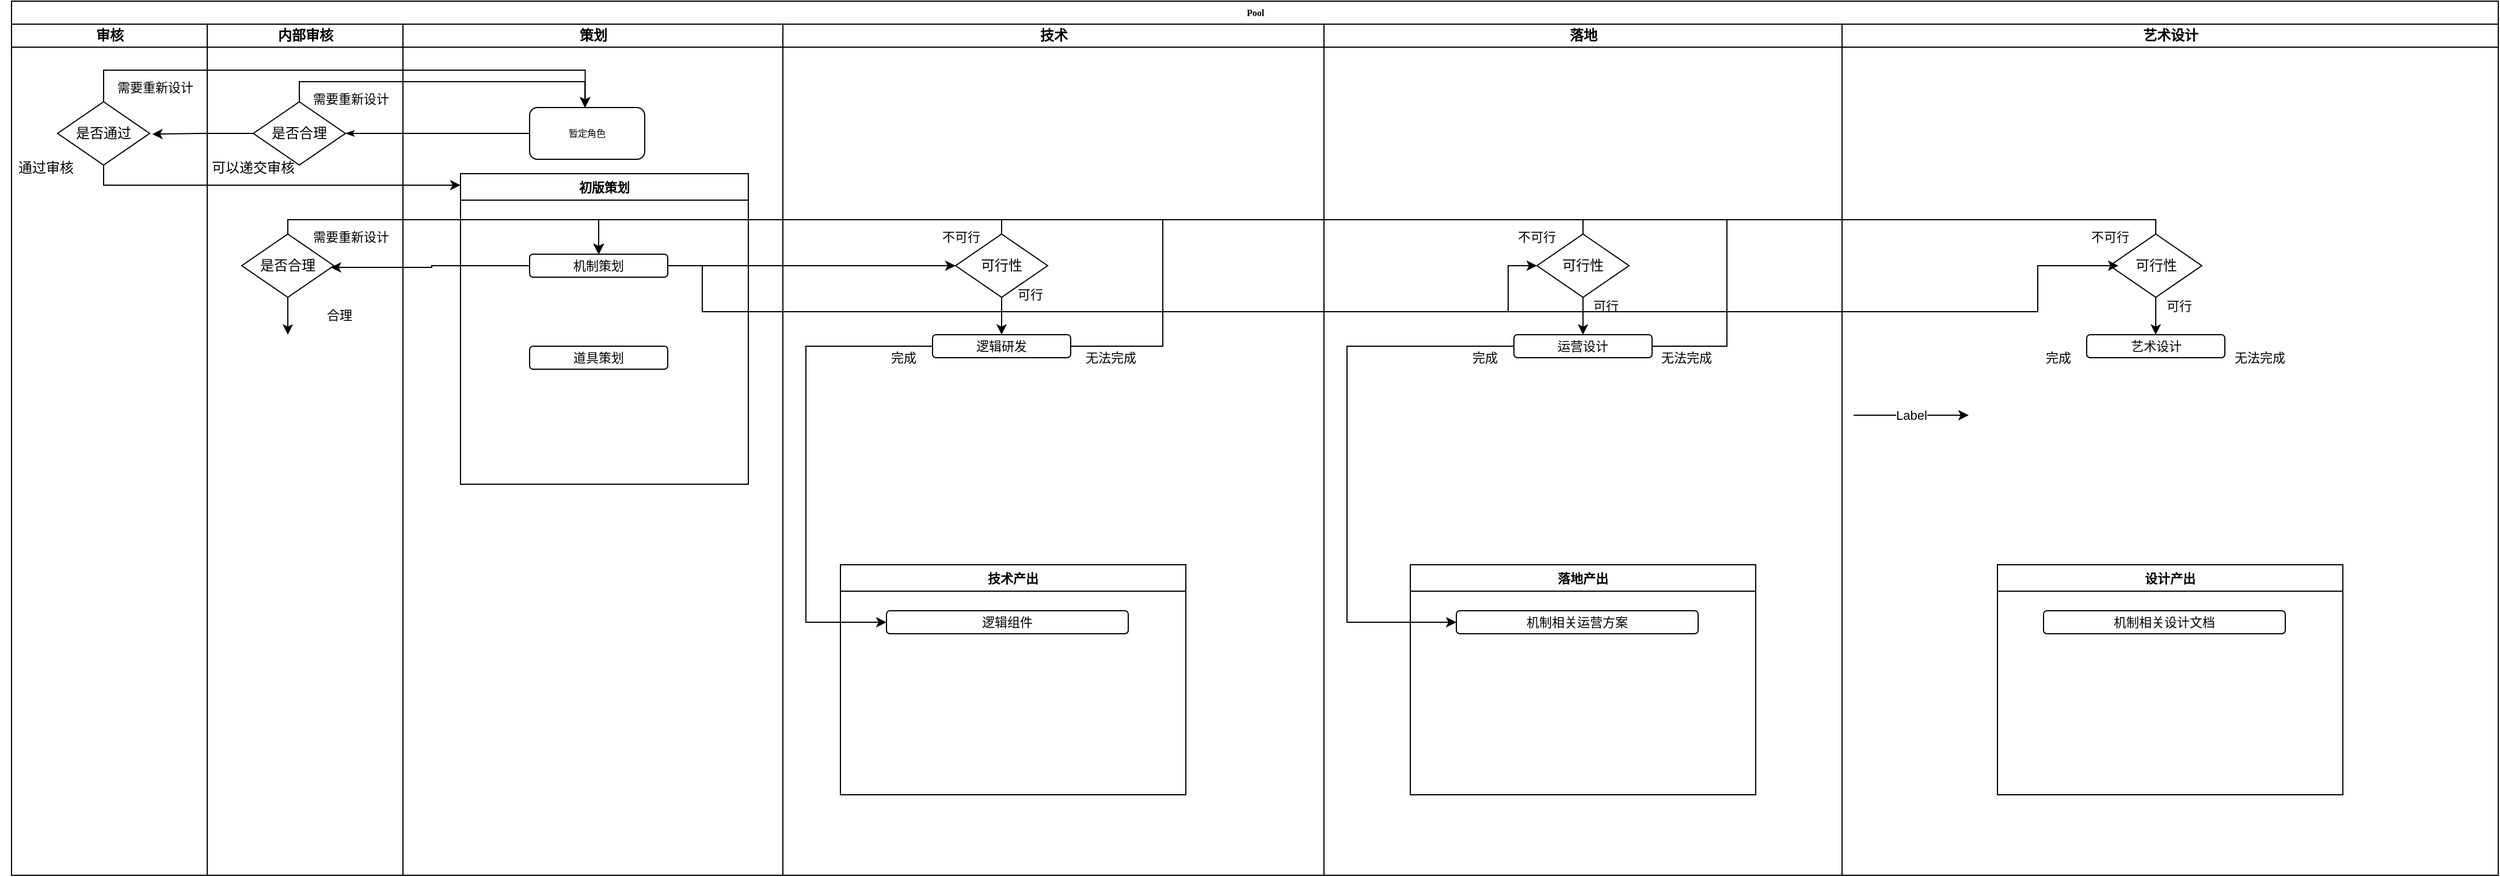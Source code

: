 <mxfile version="15.7.3" type="github"><diagram name="Page-1" id="74e2e168-ea6b-b213-b513-2b3c1d86103e"><mxGraphModel dx="1221" dy="706" grid="1" gridSize="10" guides="1" tooltips="1" connect="1" arrows="1" fold="1" page="1" pageScale="1" pageWidth="1100" pageHeight="850" background="none" math="0" shadow="0"><root><mxCell id="0"/><mxCell id="1" parent="0"/><mxCell id="77e6c97f196da883-1" value="Pool" style="swimlane;html=1;childLayout=stackLayout;startSize=20;rounded=0;shadow=0;labelBackgroundColor=none;strokeWidth=1;fontFamily=Verdana;fontSize=8;align=center;" parent="1" vertex="1"><mxGeometry x="70" y="40" width="2160" height="760" as="geometry"/></mxCell><mxCell id="77e6c97f196da883-26" style="edgeStyle=orthogonalEdgeStyle;rounded=1;html=1;labelBackgroundColor=none;startArrow=none;startFill=0;startSize=5;endArrow=classicThin;endFill=1;endSize=5;jettySize=auto;orthogonalLoop=1;strokeWidth=1;fontFamily=Verdana;fontSize=8" parent="77e6c97f196da883-1" source="77e6c97f196da883-8" target="6iCR6SdlAm49ne0eKqpE-2" edge="1"><mxGeometry relative="1" as="geometry"><mxPoint x="290" y="115" as="targetPoint"/></mxGeometry></mxCell><mxCell id="77e6c97f196da883-2" value="审核" style="swimlane;html=1;startSize=20;" parent="77e6c97f196da883-1" vertex="1"><mxGeometry y="20" width="170" height="740" as="geometry"/></mxCell><mxCell id="6iCR6SdlAm49ne0eKqpE-6" value="是否通过" style="rhombus;whiteSpace=wrap;html=1;" vertex="1" parent="77e6c97f196da883-2"><mxGeometry x="40" y="67.5" width="80" height="55" as="geometry"/></mxCell><mxCell id="6iCR6SdlAm49ne0eKqpE-11" value="&lt;font style=&quot;font-size: 11px&quot;&gt;需要重新设计&lt;/font&gt;" style="text;html=1;strokeColor=none;fillColor=none;align=center;verticalAlign=middle;whiteSpace=wrap;rounded=0;fontSize=8;" vertex="1" parent="77e6c97f196da883-2"><mxGeometry x="80" y="40" width="90" height="30" as="geometry"/></mxCell><mxCell id="6iCR6SdlAm49ne0eKqpE-12" value="通过审核" style="text;html=1;strokeColor=none;fillColor=none;align=center;verticalAlign=middle;whiteSpace=wrap;rounded=0;" vertex="1" parent="77e6c97f196da883-2"><mxGeometry x="-10" y="110" width="80" height="30" as="geometry"/></mxCell><mxCell id="77e6c97f196da883-3" value="内部审核" style="swimlane;html=1;startSize=20;" parent="77e6c97f196da883-1" vertex="1"><mxGeometry x="170" y="20" width="170" height="740" as="geometry"/></mxCell><mxCell id="6iCR6SdlAm49ne0eKqpE-2" value="是否合理" style="rhombus;whiteSpace=wrap;html=1;" vertex="1" parent="77e6c97f196da883-3"><mxGeometry x="40" y="67.5" width="80" height="55" as="geometry"/></mxCell><mxCell id="6iCR6SdlAm49ne0eKqpE-4" value="&lt;font style=&quot;font-size: 11px&quot;&gt;需要重新设计&lt;/font&gt;" style="text;html=1;strokeColor=none;fillColor=none;align=center;verticalAlign=middle;whiteSpace=wrap;rounded=0;fontSize=8;" vertex="1" parent="77e6c97f196da883-3"><mxGeometry x="80" y="50" width="90" height="30" as="geometry"/></mxCell><mxCell id="6iCR6SdlAm49ne0eKqpE-5" value="可以递交审核" style="text;html=1;strokeColor=none;fillColor=none;align=center;verticalAlign=middle;whiteSpace=wrap;rounded=0;" vertex="1" parent="77e6c97f196da883-3"><mxGeometry y="110" width="80" height="30" as="geometry"/></mxCell><mxCell id="6iCR6SdlAm49ne0eKqpE-21" value="是否合理" style="rhombus;whiteSpace=wrap;html=1;" vertex="1" parent="77e6c97f196da883-3"><mxGeometry x="30" y="182.5" width="80" height="55" as="geometry"/></mxCell><mxCell id="6iCR6SdlAm49ne0eKqpE-27" value="&lt;font style=&quot;font-size: 11px&quot;&gt;需要重新设计&lt;/font&gt;" style="text;html=1;strokeColor=none;fillColor=none;align=center;verticalAlign=middle;whiteSpace=wrap;rounded=0;fontSize=8;" vertex="1" parent="77e6c97f196da883-3"><mxGeometry x="80" y="170" width="90" height="30" as="geometry"/></mxCell><mxCell id="6iCR6SdlAm49ne0eKqpE-35" value="&lt;font style=&quot;font-size: 11px&quot;&gt;合理&lt;/font&gt;" style="text;html=1;strokeColor=none;fillColor=none;align=center;verticalAlign=middle;whiteSpace=wrap;rounded=0;fontSize=8;" vertex="1" parent="77e6c97f196da883-3"><mxGeometry x="70" y="237.5" width="90" height="30" as="geometry"/></mxCell><mxCell id="77e6c97f196da883-4" value="策划" style="swimlane;html=1;startSize=20;" parent="77e6c97f196da883-1" vertex="1"><mxGeometry x="340" y="20" width="330" height="740" as="geometry"/></mxCell><mxCell id="77e6c97f196da883-8" value="暂定角色" style="rounded=1;whiteSpace=wrap;html=1;shadow=0;labelBackgroundColor=none;strokeWidth=1;fontFamily=Verdana;fontSize=8;align=center;" parent="77e6c97f196da883-4" vertex="1"><mxGeometry x="110" y="72.5" width="100" height="45" as="geometry"/></mxCell><mxCell id="6iCR6SdlAm49ne0eKqpE-15" value="初版策划" style="swimlane;fontSize=11;" vertex="1" parent="77e6c97f196da883-4"><mxGeometry x="50" y="130" width="250" height="270" as="geometry"/></mxCell><mxCell id="6iCR6SdlAm49ne0eKqpE-18" value="机制策划" style="rounded=1;whiteSpace=wrap;html=1;fontSize=11;" vertex="1" parent="6iCR6SdlAm49ne0eKqpE-15"><mxGeometry x="60" y="70" width="120" height="20" as="geometry"/></mxCell><mxCell id="6iCR6SdlAm49ne0eKqpE-19" value="道具策划" style="rounded=1;whiteSpace=wrap;html=1;fontSize=11;" vertex="1" parent="6iCR6SdlAm49ne0eKqpE-15"><mxGeometry x="60" y="150" width="120" height="20" as="geometry"/></mxCell><mxCell id="77e6c97f196da883-5" value="技术" style="swimlane;html=1;startSize=20;" parent="77e6c97f196da883-1" vertex="1"><mxGeometry x="670" y="20" width="470" height="740" as="geometry"/></mxCell><mxCell id="6iCR6SdlAm49ne0eKqpE-40" value="可行性" style="rhombus;whiteSpace=wrap;html=1;" vertex="1" parent="77e6c97f196da883-5"><mxGeometry x="150" y="182.5" width="80" height="55" as="geometry"/></mxCell><mxCell id="6iCR6SdlAm49ne0eKqpE-42" value="&lt;font style=&quot;font-size: 11px&quot;&gt;不可行&lt;/font&gt;" style="text;html=1;strokeColor=none;fillColor=none;align=center;verticalAlign=middle;whiteSpace=wrap;rounded=0;fontSize=8;" vertex="1" parent="77e6c97f196da883-5"><mxGeometry x="110" y="170" width="90" height="30" as="geometry"/></mxCell><mxCell id="6iCR6SdlAm49ne0eKqpE-44" value="逻辑研发" style="rounded=1;whiteSpace=wrap;html=1;fontSize=11;" vertex="1" parent="77e6c97f196da883-5"><mxGeometry x="130" y="270" width="120" height="20" as="geometry"/></mxCell><mxCell id="6iCR6SdlAm49ne0eKqpE-43" style="edgeStyle=orthogonalEdgeStyle;rounded=0;orthogonalLoop=1;jettySize=auto;html=1;fontSize=11;entryX=0.5;entryY=0;entryDx=0;entryDy=0;" edge="1" parent="77e6c97f196da883-5" source="6iCR6SdlAm49ne0eKqpE-40" target="6iCR6SdlAm49ne0eKqpE-44"><mxGeometry relative="1" as="geometry"><mxPoint x="105" y="260" as="targetPoint"/></mxGeometry></mxCell><mxCell id="6iCR6SdlAm49ne0eKqpE-46" value="&lt;font style=&quot;font-size: 11px&quot;&gt;无法完成&lt;/font&gt;" style="text;html=1;strokeColor=none;fillColor=none;align=center;verticalAlign=middle;whiteSpace=wrap;rounded=0;fontSize=8;" vertex="1" parent="77e6c97f196da883-5"><mxGeometry x="240" y="275" width="90" height="30" as="geometry"/></mxCell><mxCell id="6iCR6SdlAm49ne0eKqpE-49" value="&lt;font style=&quot;font-size: 11px&quot;&gt;完成&lt;/font&gt;" style="text;html=1;strokeColor=none;fillColor=none;align=center;verticalAlign=middle;whiteSpace=wrap;rounded=0;fontSize=8;" vertex="1" parent="77e6c97f196da883-5"><mxGeometry x="80" y="275" width="50" height="30" as="geometry"/></mxCell><mxCell id="6iCR6SdlAm49ne0eKqpE-55" value="技术产出" style="swimlane;fontSize=11;" vertex="1" parent="77e6c97f196da883-5"><mxGeometry x="50" y="470" width="300" height="200" as="geometry"/></mxCell><mxCell id="6iCR6SdlAm49ne0eKqpE-48" value="逻辑组件" style="rounded=1;whiteSpace=wrap;html=1;fontSize=11;" vertex="1" parent="6iCR6SdlAm49ne0eKqpE-55"><mxGeometry x="40" y="40" width="210" height="20" as="geometry"/></mxCell><mxCell id="6iCR6SdlAm49ne0eKqpE-47" style="edgeStyle=orthogonalEdgeStyle;rounded=0;orthogonalLoop=1;jettySize=auto;html=1;fontSize=11;entryX=0;entryY=0.5;entryDx=0;entryDy=0;" edge="1" parent="77e6c97f196da883-5" source="6iCR6SdlAm49ne0eKqpE-44" target="6iCR6SdlAm49ne0eKqpE-48"><mxGeometry relative="1" as="geometry"><mxPoint x="105" y="320" as="targetPoint"/><Array as="points"><mxPoint x="20" y="280"/><mxPoint x="20" y="520"/></Array></mxGeometry></mxCell><mxCell id="6iCR6SdlAm49ne0eKqpE-61" value="&lt;font style=&quot;font-size: 11px&quot;&gt;可行&lt;/font&gt;" style="text;html=1;strokeColor=none;fillColor=none;align=center;verticalAlign=middle;whiteSpace=wrap;rounded=0;fontSize=8;" vertex="1" parent="77e6c97f196da883-5"><mxGeometry x="170" y="220" width="90" height="30" as="geometry"/></mxCell><mxCell id="77e6c97f196da883-6" value="落地" style="swimlane;html=1;startSize=20;" parent="77e6c97f196da883-1" vertex="1"><mxGeometry x="1140" y="20" width="450" height="740" as="geometry"/></mxCell><mxCell id="6iCR6SdlAm49ne0eKqpE-57" value="可行性" style="rhombus;whiteSpace=wrap;html=1;" vertex="1" parent="77e6c97f196da883-6"><mxGeometry x="185" y="182.5" width="80" height="55" as="geometry"/></mxCell><mxCell id="6iCR6SdlAm49ne0eKqpE-59" value="&lt;font style=&quot;font-size: 11px&quot;&gt;不可行&lt;/font&gt;" style="text;html=1;strokeColor=none;fillColor=none;align=center;verticalAlign=middle;whiteSpace=wrap;rounded=0;fontSize=8;" vertex="1" parent="77e6c97f196da883-6"><mxGeometry x="140" y="170" width="90" height="30" as="geometry"/></mxCell><mxCell id="6iCR6SdlAm49ne0eKqpE-62" value="&lt;font style=&quot;font-size: 11px&quot;&gt;可行&lt;/font&gt;" style="text;html=1;strokeColor=none;fillColor=none;align=center;verticalAlign=middle;whiteSpace=wrap;rounded=0;fontSize=8;" vertex="1" parent="77e6c97f196da883-6"><mxGeometry x="200" y="230" width="90" height="30" as="geometry"/></mxCell><mxCell id="6iCR6SdlAm49ne0eKqpE-63" value="运营设计" style="rounded=1;whiteSpace=wrap;html=1;fontSize=11;" vertex="1" parent="77e6c97f196da883-6"><mxGeometry x="165" y="270" width="120" height="20" as="geometry"/></mxCell><mxCell id="6iCR6SdlAm49ne0eKqpE-60" style="edgeStyle=orthogonalEdgeStyle;rounded=0;orthogonalLoop=1;jettySize=auto;html=1;fontSize=11;entryX=0.5;entryY=0;entryDx=0;entryDy=0;" edge="1" parent="77e6c97f196da883-6" source="6iCR6SdlAm49ne0eKqpE-57" target="6iCR6SdlAm49ne0eKqpE-63"><mxGeometry relative="1" as="geometry"><mxPoint x="225" y="280" as="targetPoint"/></mxGeometry></mxCell><mxCell id="6iCR6SdlAm49ne0eKqpE-65" value="&lt;font style=&quot;font-size: 11px&quot;&gt;无法完成&lt;/font&gt;" style="text;html=1;strokeColor=none;fillColor=none;align=center;verticalAlign=middle;whiteSpace=wrap;rounded=0;fontSize=8;" vertex="1" parent="77e6c97f196da883-6"><mxGeometry x="270" y="275" width="90" height="30" as="geometry"/></mxCell><mxCell id="6iCR6SdlAm49ne0eKqpE-66" value="&lt;font style=&quot;font-size: 11px&quot;&gt;完成&lt;/font&gt;" style="text;html=1;strokeColor=none;fillColor=none;align=center;verticalAlign=middle;whiteSpace=wrap;rounded=0;fontSize=8;" vertex="1" parent="77e6c97f196da883-6"><mxGeometry x="115" y="275" width="50" height="30" as="geometry"/></mxCell><mxCell id="6iCR6SdlAm49ne0eKqpE-67" value="落地产出" style="swimlane;fontSize=11;" vertex="1" parent="77e6c97f196da883-6"><mxGeometry x="75" y="470" width="300" height="200" as="geometry"/></mxCell><mxCell id="6iCR6SdlAm49ne0eKqpE-68" value="机制相关运营方案" style="rounded=1;whiteSpace=wrap;html=1;fontSize=11;" vertex="1" parent="6iCR6SdlAm49ne0eKqpE-67"><mxGeometry x="40" y="40" width="210" height="20" as="geometry"/></mxCell><mxCell id="6iCR6SdlAm49ne0eKqpE-69" style="edgeStyle=orthogonalEdgeStyle;rounded=0;orthogonalLoop=1;jettySize=auto;html=1;fontSize=11;entryX=0;entryY=0.5;entryDx=0;entryDy=0;" edge="1" parent="77e6c97f196da883-6" source="6iCR6SdlAm49ne0eKqpE-63" target="6iCR6SdlAm49ne0eKqpE-68"><mxGeometry relative="1" as="geometry"><mxPoint x="40" y="400" as="targetPoint"/><Array as="points"><mxPoint x="20" y="280"/><mxPoint x="20" y="520"/></Array></mxGeometry></mxCell><mxCell id="77e6c97f196da883-7" value="艺术设计" style="swimlane;html=1;startSize=20;" parent="77e6c97f196da883-1" vertex="1"><mxGeometry x="1590" y="20" width="570" height="740" as="geometry"/></mxCell><mxCell id="6iCR6SdlAm49ne0eKqpE-70" value="可行性" style="rhombus;whiteSpace=wrap;html=1;" vertex="1" parent="77e6c97f196da883-7"><mxGeometry x="232.5" y="182.5" width="80" height="55" as="geometry"/></mxCell><mxCell id="6iCR6SdlAm49ne0eKqpE-71" value="&lt;font style=&quot;font-size: 11px&quot;&gt;不可行&lt;/font&gt;" style="text;html=1;strokeColor=none;fillColor=none;align=center;verticalAlign=middle;whiteSpace=wrap;rounded=0;fontSize=8;" vertex="1" parent="77e6c97f196da883-7"><mxGeometry x="187.5" y="170" width="90" height="30" as="geometry"/></mxCell><mxCell id="6iCR6SdlAm49ne0eKqpE-72" value="&lt;font style=&quot;font-size: 11px&quot;&gt;可行&lt;/font&gt;" style="text;html=1;strokeColor=none;fillColor=none;align=center;verticalAlign=middle;whiteSpace=wrap;rounded=0;fontSize=8;" vertex="1" parent="77e6c97f196da883-7"><mxGeometry x="247.5" y="230" width="90" height="30" as="geometry"/></mxCell><mxCell id="6iCR6SdlAm49ne0eKqpE-73" value="艺术设计" style="rounded=1;whiteSpace=wrap;html=1;fontSize=11;" vertex="1" parent="77e6c97f196da883-7"><mxGeometry x="212.5" y="270" width="120" height="20" as="geometry"/></mxCell><mxCell id="6iCR6SdlAm49ne0eKqpE-74" style="edgeStyle=orthogonalEdgeStyle;rounded=0;orthogonalLoop=1;jettySize=auto;html=1;fontSize=11;entryX=0.5;entryY=0;entryDx=0;entryDy=0;" edge="1" parent="77e6c97f196da883-7" source="6iCR6SdlAm49ne0eKqpE-70" target="6iCR6SdlAm49ne0eKqpE-73"><mxGeometry relative="1" as="geometry"><mxPoint x="-937.5" y="220" as="targetPoint"/></mxGeometry></mxCell><mxCell id="6iCR6SdlAm49ne0eKqpE-75" value="&lt;font style=&quot;font-size: 11px&quot;&gt;无法完成&lt;/font&gt;" style="text;html=1;strokeColor=none;fillColor=none;align=center;verticalAlign=middle;whiteSpace=wrap;rounded=0;fontSize=8;" vertex="1" parent="77e6c97f196da883-7"><mxGeometry x="317.5" y="275" width="90" height="30" as="geometry"/></mxCell><mxCell id="6iCR6SdlAm49ne0eKqpE-76" value="&lt;font style=&quot;font-size: 11px&quot;&gt;完成&lt;/font&gt;" style="text;html=1;strokeColor=none;fillColor=none;align=center;verticalAlign=middle;whiteSpace=wrap;rounded=0;fontSize=8;" vertex="1" parent="77e6c97f196da883-7"><mxGeometry x="162.5" y="275" width="50" height="30" as="geometry"/></mxCell><mxCell id="6iCR6SdlAm49ne0eKqpE-79" value="设计产出" style="swimlane;fontSize=11;startSize=23;" vertex="1" parent="77e6c97f196da883-7"><mxGeometry x="135" y="470" width="300" height="200" as="geometry"/></mxCell><mxCell id="6iCR6SdlAm49ne0eKqpE-80" value="机制相关设计文档" style="rounded=1;whiteSpace=wrap;html=1;fontSize=11;" vertex="1" parent="6iCR6SdlAm49ne0eKqpE-79"><mxGeometry x="40" y="40" width="210" height="20" as="geometry"/></mxCell><mxCell id="6iCR6SdlAm49ne0eKqpE-84" value="" style="endArrow=classic;html=1;rounded=0;fontSize=11;" edge="1" parent="77e6c97f196da883-7"><mxGeometry relative="1" as="geometry"><mxPoint x="10" y="340" as="sourcePoint"/><mxPoint x="110" y="340" as="targetPoint"/></mxGeometry></mxCell><mxCell id="6iCR6SdlAm49ne0eKqpE-85" value="Label" style="edgeLabel;resizable=0;html=1;align=center;verticalAlign=middle;fontSize=11;" connectable="0" vertex="1" parent="6iCR6SdlAm49ne0eKqpE-84"><mxGeometry relative="1" as="geometry"/></mxCell><mxCell id="6iCR6SdlAm49ne0eKqpE-3" style="edgeStyle=orthogonalEdgeStyle;rounded=0;orthogonalLoop=1;jettySize=auto;html=1;entryX=0.481;entryY=0.004;entryDx=0;entryDy=0;entryPerimeter=0;" edge="1" parent="77e6c97f196da883-1" source="6iCR6SdlAm49ne0eKqpE-2" target="77e6c97f196da883-8"><mxGeometry relative="1" as="geometry"><mxPoint x="240" y="50" as="targetPoint"/><Array as="points"><mxPoint x="250" y="70"/><mxPoint x="498" y="70"/></Array></mxGeometry></mxCell><mxCell id="6iCR6SdlAm49ne0eKqpE-8" style="edgeStyle=orthogonalEdgeStyle;rounded=0;orthogonalLoop=1;jettySize=auto;html=1;entryX=1.028;entryY=0.512;entryDx=0;entryDy=0;entryPerimeter=0;" edge="1" parent="77e6c97f196da883-1" source="6iCR6SdlAm49ne0eKqpE-2" target="6iCR6SdlAm49ne0eKqpE-6"><mxGeometry relative="1" as="geometry"/></mxCell><mxCell id="6iCR6SdlAm49ne0eKqpE-10" style="edgeStyle=orthogonalEdgeStyle;rounded=0;orthogonalLoop=1;jettySize=auto;html=1;fontSize=10;entryX=0.483;entryY=-0.003;entryDx=0;entryDy=0;entryPerimeter=0;" edge="1" parent="77e6c97f196da883-1" source="6iCR6SdlAm49ne0eKqpE-6" target="77e6c97f196da883-8"><mxGeometry relative="1" as="geometry"><mxPoint x="80" y="70.0" as="targetPoint"/><Array as="points"><mxPoint x="80" y="60"/><mxPoint x="498" y="60"/></Array></mxGeometry></mxCell><mxCell id="6iCR6SdlAm49ne0eKqpE-16" style="edgeStyle=orthogonalEdgeStyle;rounded=0;orthogonalLoop=1;jettySize=auto;html=1;fontSize=11;entryX=0;entryY=0.037;entryDx=0;entryDy=0;entryPerimeter=0;" edge="1" parent="77e6c97f196da883-1" source="6iCR6SdlAm49ne0eKqpE-6" target="6iCR6SdlAm49ne0eKqpE-15"><mxGeometry relative="1" as="geometry"><mxPoint x="80" y="190" as="targetPoint"/><Array as="points"><mxPoint x="80" y="160"/></Array></mxGeometry></mxCell><mxCell id="6iCR6SdlAm49ne0eKqpE-26" style="edgeStyle=orthogonalEdgeStyle;rounded=0;orthogonalLoop=1;jettySize=auto;html=1;entryX=0.966;entryY=0.528;entryDx=0;entryDy=0;entryPerimeter=0;fontSize=11;" edge="1" parent="77e6c97f196da883-1" source="6iCR6SdlAm49ne0eKqpE-18" target="6iCR6SdlAm49ne0eKqpE-21"><mxGeometry relative="1" as="geometry"/></mxCell><mxCell id="6iCR6SdlAm49ne0eKqpE-25" style="edgeStyle=orthogonalEdgeStyle;rounded=0;orthogonalLoop=1;jettySize=auto;html=1;fontSize=11;entryX=0.5;entryY=0;entryDx=0;entryDy=0;" edge="1" parent="77e6c97f196da883-1" source="6iCR6SdlAm49ne0eKqpE-21" target="6iCR6SdlAm49ne0eKqpE-18"><mxGeometry relative="1" as="geometry"><mxPoint x="240.0" y="190" as="targetPoint"/><Array as="points"><mxPoint x="240" y="190"/><mxPoint x="510" y="190"/></Array></mxGeometry></mxCell><mxCell id="6iCR6SdlAm49ne0eKqpE-36" style="edgeStyle=orthogonalEdgeStyle;rounded=0;orthogonalLoop=1;jettySize=auto;html=1;fontSize=11;" edge="1" parent="77e6c97f196da883-1" source="6iCR6SdlAm49ne0eKqpE-18" target="6iCR6SdlAm49ne0eKqpE-40"><mxGeometry relative="1" as="geometry"><mxPoint x="710" y="230" as="targetPoint"/></mxGeometry></mxCell><mxCell id="6iCR6SdlAm49ne0eKqpE-45" style="edgeStyle=orthogonalEdgeStyle;rounded=0;orthogonalLoop=1;jettySize=auto;html=1;fontSize=11;entryX=0.5;entryY=0;entryDx=0;entryDy=0;" edge="1" parent="77e6c97f196da883-1" source="6iCR6SdlAm49ne0eKqpE-44" target="6iCR6SdlAm49ne0eKqpE-18"><mxGeometry relative="1" as="geometry"><mxPoint x="860" y="170" as="targetPoint"/><Array as="points"><mxPoint x="1000" y="300"/><mxPoint x="1000" y="190"/><mxPoint x="510" y="190"/></Array></mxGeometry></mxCell><mxCell id="6iCR6SdlAm49ne0eKqpE-56" style="edgeStyle=orthogonalEdgeStyle;rounded=0;orthogonalLoop=1;jettySize=auto;html=1;fontSize=11;exitX=1;exitY=0.5;exitDx=0;exitDy=0;entryX=0;entryY=0.5;entryDx=0;entryDy=0;" edge="1" parent="77e6c97f196da883-1" source="6iCR6SdlAm49ne0eKqpE-18" target="6iCR6SdlAm49ne0eKqpE-57"><mxGeometry relative="1" as="geometry"><mxPoint x="1220" y="230" as="targetPoint"/><Array as="points"><mxPoint x="600" y="230"/><mxPoint x="600" y="270"/><mxPoint x="1300" y="270"/><mxPoint x="1300" y="230"/></Array></mxGeometry></mxCell><mxCell id="6iCR6SdlAm49ne0eKqpE-58" style="edgeStyle=orthogonalEdgeStyle;rounded=0;orthogonalLoop=1;jettySize=auto;html=1;exitX=0.5;exitY=0;exitDx=0;exitDy=0;entryX=0.5;entryY=0;entryDx=0;entryDy=0;fontSize=11;" edge="1" parent="77e6c97f196da883-1" source="6iCR6SdlAm49ne0eKqpE-57" target="6iCR6SdlAm49ne0eKqpE-18"><mxGeometry relative="1" as="geometry"><Array as="points"><mxPoint x="1365" y="190"/><mxPoint x="510" y="190"/></Array></mxGeometry></mxCell><mxCell id="6iCR6SdlAm49ne0eKqpE-64" style="edgeStyle=orthogonalEdgeStyle;rounded=0;orthogonalLoop=1;jettySize=auto;html=1;fontSize=11;entryX=0.5;entryY=0;entryDx=0;entryDy=0;" edge="1" parent="77e6c97f196da883-1" source="6iCR6SdlAm49ne0eKqpE-63" target="6iCR6SdlAm49ne0eKqpE-18"><mxGeometry relative="1" as="geometry"><mxPoint x="1490" y="190" as="targetPoint"/><Array as="points"><mxPoint x="1490" y="300"/><mxPoint x="1490" y="190"/><mxPoint x="510" y="190"/></Array></mxGeometry></mxCell><mxCell id="6iCR6SdlAm49ne0eKqpE-77" style="edgeStyle=orthogonalEdgeStyle;rounded=0;orthogonalLoop=1;jettySize=auto;html=1;entryX=0.5;entryY=0;entryDx=0;entryDy=0;fontSize=11;" edge="1" parent="77e6c97f196da883-1" source="6iCR6SdlAm49ne0eKqpE-70" target="6iCR6SdlAm49ne0eKqpE-18"><mxGeometry relative="1" as="geometry"><Array as="points"><mxPoint x="1863" y="190"/><mxPoint x="510" y="190"/></Array></mxGeometry></mxCell><mxCell id="6iCR6SdlAm49ne0eKqpE-78" style="edgeStyle=orthogonalEdgeStyle;rounded=0;orthogonalLoop=1;jettySize=auto;html=1;entryX=0.094;entryY=0.5;entryDx=0;entryDy=0;fontSize=11;entryPerimeter=0;" edge="1" parent="77e6c97f196da883-1" target="6iCR6SdlAm49ne0eKqpE-70"><mxGeometry relative="1" as="geometry"><mxPoint x="570" y="230" as="sourcePoint"/><Array as="points"><mxPoint x="600" y="230"/><mxPoint x="600" y="270"/><mxPoint x="1760" y="270"/><mxPoint x="1760" y="230"/></Array></mxGeometry></mxCell><mxCell id="6iCR6SdlAm49ne0eKqpE-24" style="edgeStyle=orthogonalEdgeStyle;rounded=0;orthogonalLoop=1;jettySize=auto;html=1;fontSize=11;" edge="1" parent="1" source="6iCR6SdlAm49ne0eKqpE-21"><mxGeometry relative="1" as="geometry"><mxPoint x="310.0" y="330" as="targetPoint"/></mxGeometry></mxCell><mxCell id="6iCR6SdlAm49ne0eKqpE-41" style="edgeStyle=orthogonalEdgeStyle;rounded=0;orthogonalLoop=1;jettySize=auto;html=1;fontSize=11;" edge="1" parent="1" source="6iCR6SdlAm49ne0eKqpE-40"><mxGeometry relative="1" as="geometry"><mxPoint x="580" y="260" as="targetPoint"/><Array as="points"><mxPoint x="930" y="230"/><mxPoint x="580" y="230"/></Array></mxGeometry></mxCell></root></mxGraphModel></diagram></mxfile>
